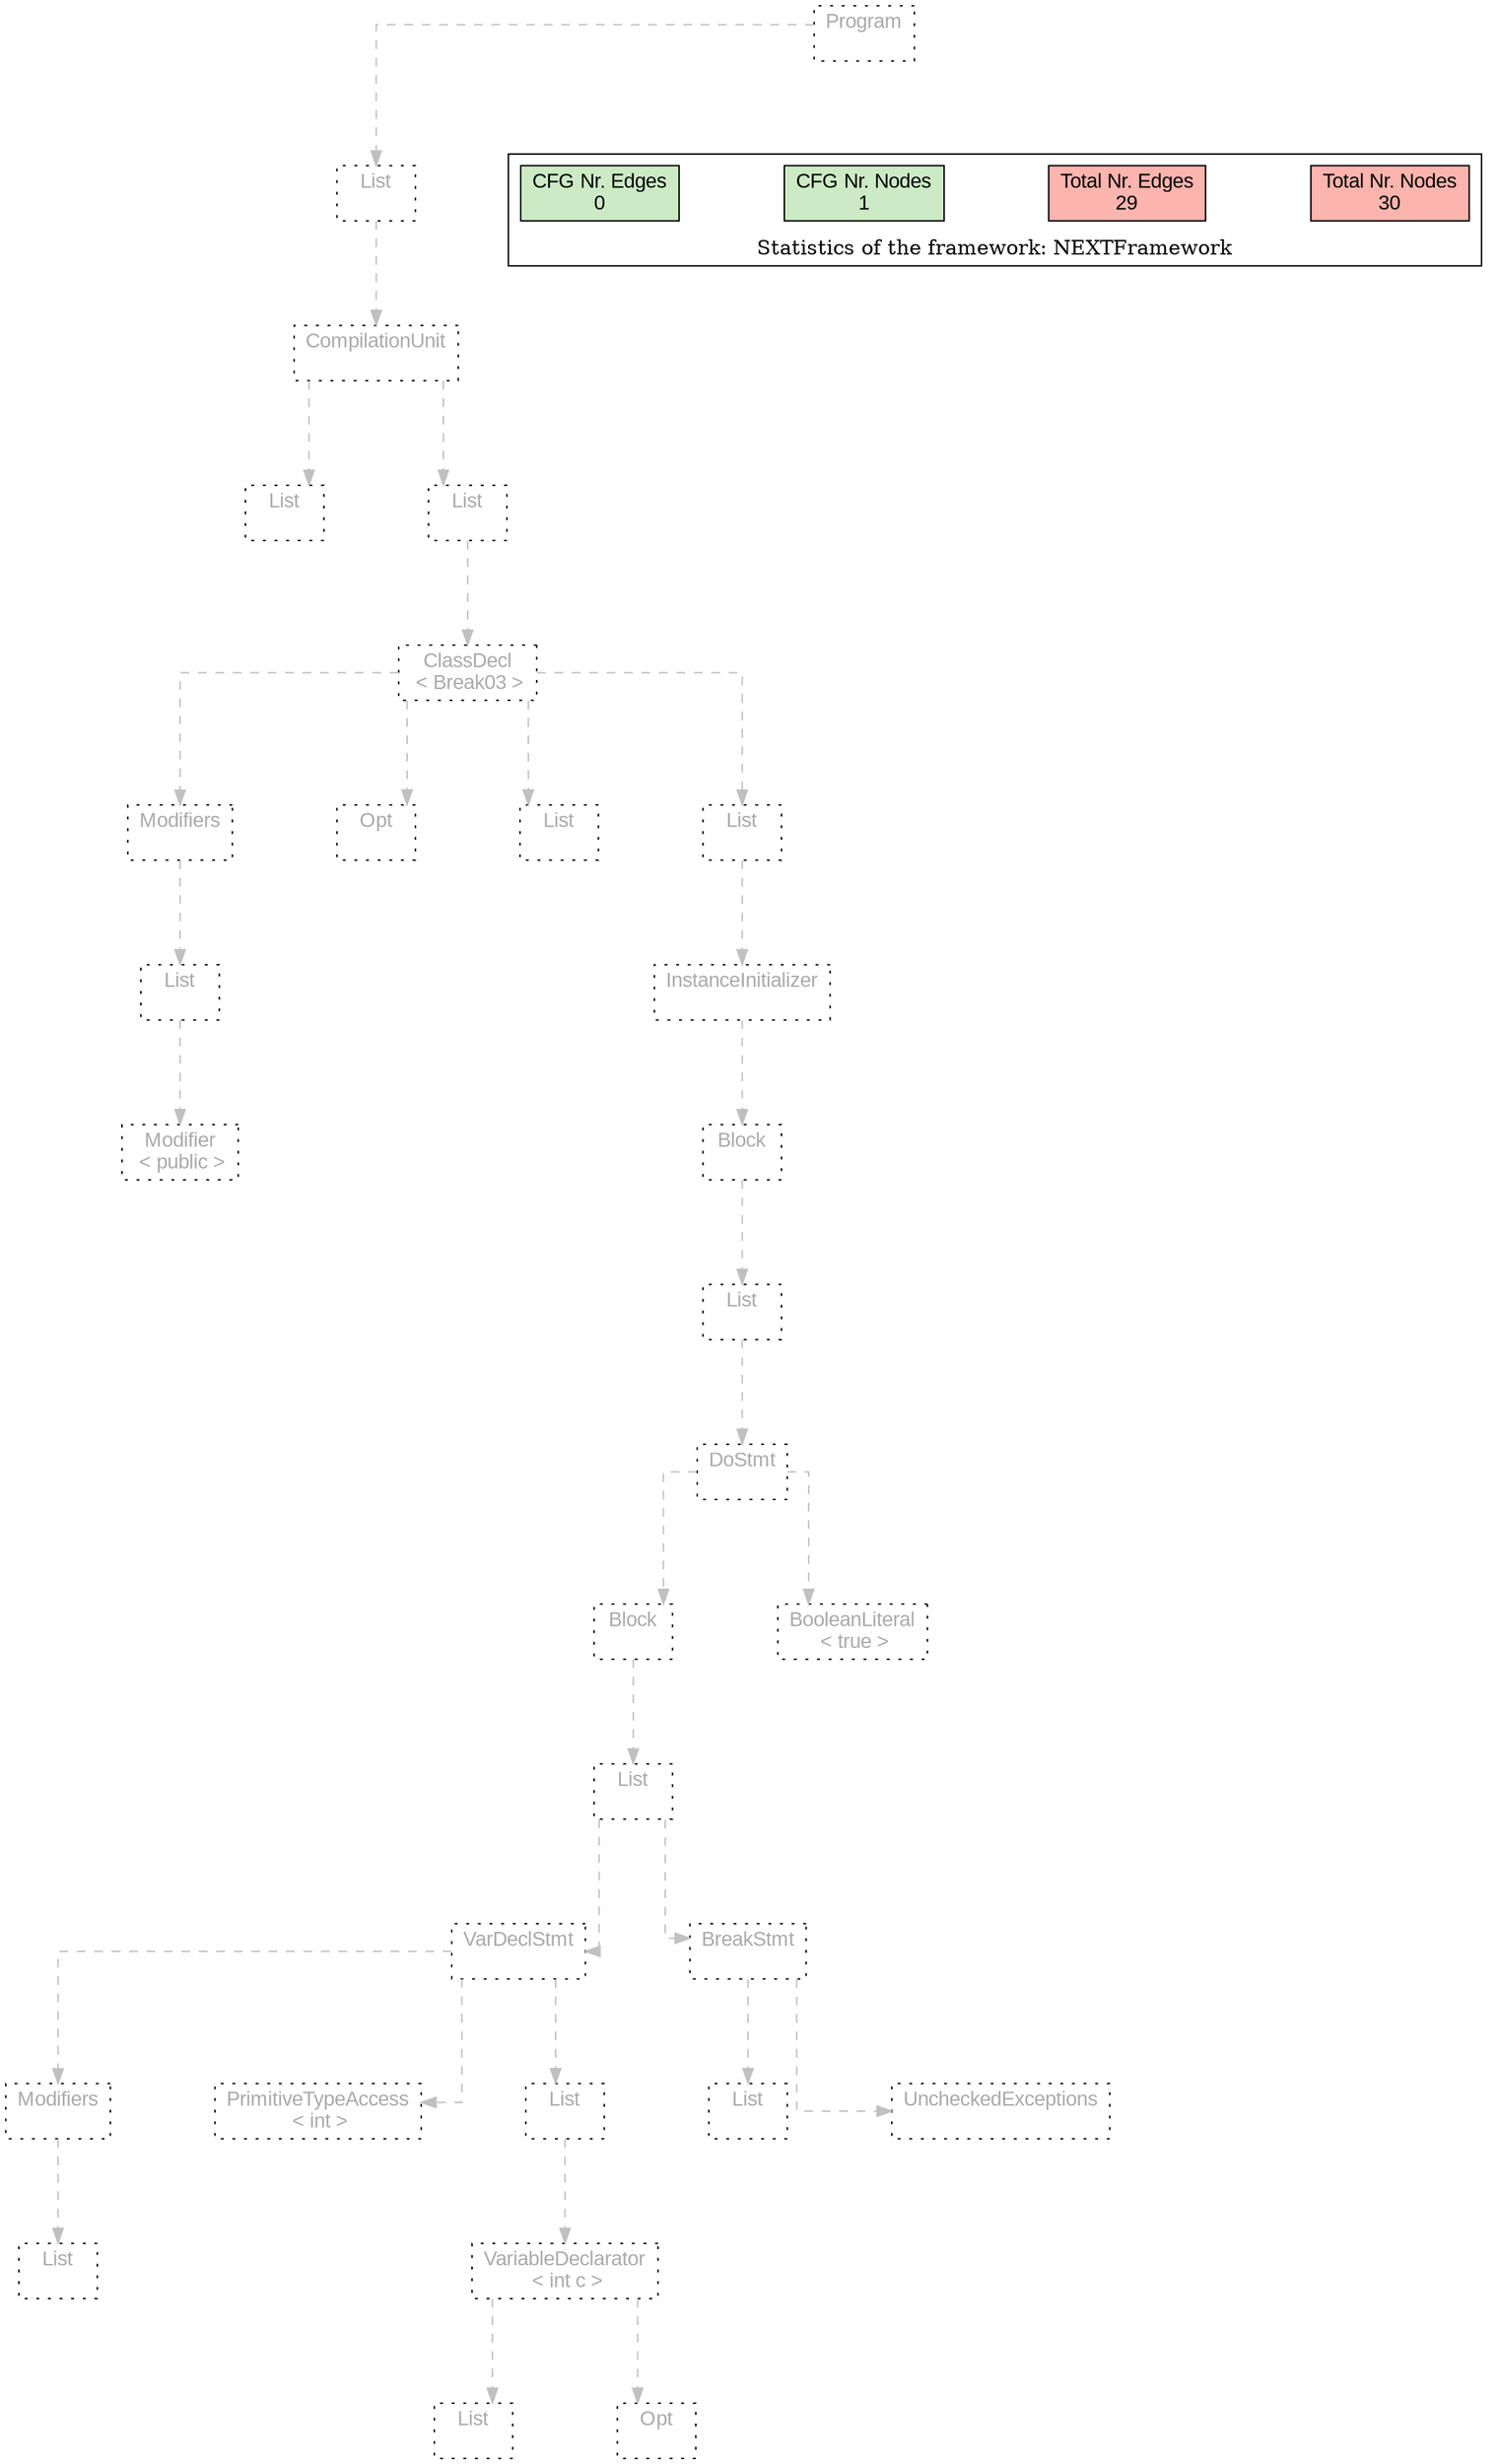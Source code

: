 digraph G {
graph [splines=ortho, nodesep="1", ranksep="1"]
node [shape=rect, fontname=Arial];
{ rank = same; "Program[0]"}
{ rank = same; "List[1]"}
{ rank = same; "CompilationUnit[2]"}
{ rank = same; "List[3]"; "List[4]"}
{ rank = same; "ClassDecl[5]"}
{ rank = same; "Modifiers[6]"; "Opt[9]"; "List[10]"; "List[11]"}
{ rank = same; "List[7]"; "InstanceInitializer[12]"}
{ rank = same; "Modifier[8]"; "Block[13]"}
{ rank = same; "List[14]"}
{ rank = same; "DoStmt[15]"}
{ rank = same; "Block[16]"; "BooleanLiteral[29]"}
{ rank = same; "List[17]"}
{ rank = same; "VarDeclStmt[18]"; "BreakStmt[26]"}
{ rank = same; "Modifiers[19]"; "PrimitiveTypeAccess[21]"; "List[22]"; "List[28]"; "UncheckedExceptions[27]"}
{ rank = same; "List[20]"; "VariableDeclarator[23]"}
{ rank = same; "List[24]"; "Opt[25]"}
"Program[0]" [label="Program\n ", style= dotted   fillcolor="#eeeeee" fontcolor="#aaaaaa"  ]
"List[1]" [label="List\n ", style= dotted   fillcolor="#eeeeee" fontcolor="#aaaaaa"  ]
"CompilationUnit[2]" [label="CompilationUnit\n ", style= dotted   fillcolor="#eeeeee" fontcolor="#aaaaaa"  ]
"List[3]" [label="List\n ", style= dotted   fillcolor="#eeeeee" fontcolor="#aaaaaa"  ]
"List[4]" [label="List\n ", style= dotted   fillcolor="#eeeeee" fontcolor="#aaaaaa"  ]
"ClassDecl[5]" [label="ClassDecl\n < Break03 >", style= dotted   fillcolor="#eeeeee" fontcolor="#aaaaaa"  ]
"Modifiers[6]" [label="Modifiers\n ", style= dotted   fillcolor="#eeeeee" fontcolor="#aaaaaa"  ]
"List[7]" [label="List\n ", style= dotted   fillcolor="#eeeeee" fontcolor="#aaaaaa"  ]
"Modifier[8]" [label="Modifier\n < public >", style= dotted   fillcolor="#eeeeee" fontcolor="#aaaaaa"  ]
"Opt[9]" [label="Opt\n ", style= dotted   fillcolor="#eeeeee" fontcolor="#aaaaaa"  ]
"List[10]" [label="List\n ", style= dotted   fillcolor="#eeeeee" fontcolor="#aaaaaa"  ]
"List[11]" [label="List\n ", style= dotted   fillcolor="#eeeeee" fontcolor="#aaaaaa"  ]
"InstanceInitializer[12]" [label="InstanceInitializer\n ", style= dotted   fillcolor="#eeeeee" fontcolor="#aaaaaa"  ]
"Block[13]" [label="Block\n ", style= dotted   fillcolor="#eeeeee" fontcolor="#aaaaaa"  ]
"List[14]" [label="List\n ", style= dotted   fillcolor="#eeeeee" fontcolor="#aaaaaa"  ]
"DoStmt[15]" [label="DoStmt\n ", style= dotted   fillcolor="#eeeeee" fontcolor="#aaaaaa"  ]
"Block[16]" [label="Block\n ", style= dotted   fillcolor="#eeeeee" fontcolor="#aaaaaa"  ]
"List[17]" [label="List\n ", style= dotted   fillcolor="#eeeeee" fontcolor="#aaaaaa"  ]
"VarDeclStmt[18]" [label="VarDeclStmt\n ", style= dotted   fillcolor="#eeeeee" fontcolor="#aaaaaa"  ]
"Modifiers[19]" [label="Modifiers\n ", style= dotted   fillcolor="#eeeeee" fontcolor="#aaaaaa"  ]
"List[20]" [label="List\n ", style= dotted   fillcolor="#eeeeee" fontcolor="#aaaaaa"  ]
"PrimitiveTypeAccess[21]" [label="PrimitiveTypeAccess\n < int >", style= dotted   fillcolor="#eeeeee" fontcolor="#aaaaaa"  ]
"List[22]" [label="List\n ", style= dotted   fillcolor="#eeeeee" fontcolor="#aaaaaa"  ]
"VariableDeclarator[23]" [label="VariableDeclarator\n < int c >", style= dotted   fillcolor="#eeeeee" fontcolor="#aaaaaa"  ]
"List[24]" [label="List\n ", style= dotted   fillcolor="#eeeeee" fontcolor="#aaaaaa"  ]
"Opt[25]" [label="Opt\n ", style= dotted   fillcolor="#eeeeee" fontcolor="#aaaaaa"  ]
"BreakStmt[26]" [label="BreakStmt\n ", style= dotted   fillcolor="#eeeeee" fontcolor="#aaaaaa"  ]
"List[28]" [label="List\n ", style= dotted   fillcolor="#eeeeee" fontcolor="#aaaaaa"  ]
"UncheckedExceptions[27]" [label="UncheckedExceptions\n ", style= dotted   fillcolor="#eeeeee" fontcolor="#aaaaaa"  ]
"BooleanLiteral[29]" [label="BooleanLiteral\n < true >", style= dotted   fillcolor="#eeeeee" fontcolor="#aaaaaa"  ]
"CompilationUnit[2]" -> "List[3]" [style=dashed, color=gray]
"List[7]" -> "Modifier[8]" [style=dashed, color=gray]
"Modifiers[6]" -> "List[7]" [style=dashed, color=gray]
"ClassDecl[5]" -> "Modifiers[6]" [style=dashed, color=gray]
"ClassDecl[5]" -> "Opt[9]" [style=dashed, color=gray]
"ClassDecl[5]" -> "List[10]" [style=dashed, color=gray]
"Modifiers[19]" -> "List[20]" [style=dashed, color=gray]
"VarDeclStmt[18]" -> "Modifiers[19]" [style=dashed, color=gray]
"VarDeclStmt[18]" -> "PrimitiveTypeAccess[21]" [style=dashed, color=gray]
"VariableDeclarator[23]" -> "List[24]" [style=dashed, color=gray]
"VariableDeclarator[23]" -> "Opt[25]" [style=dashed, color=gray]
"List[22]" -> "VariableDeclarator[23]" [style=dashed, color=gray]
"VarDeclStmt[18]" -> "List[22]" [style=dashed, color=gray]
"List[17]" -> "VarDeclStmt[18]" [style=dashed, color=gray]
"BreakStmt[26]" -> "List[28]" [style=dashed, color=gray]
"BreakStmt[26]" -> "UncheckedExceptions[27]" [style=dashed, color=gray]
"List[17]" -> "BreakStmt[26]" [style=dashed, color=gray]
"Block[16]" -> "List[17]" [style=dashed, color=gray]
"DoStmt[15]" -> "Block[16]" [style=dashed, color=gray]
"DoStmt[15]" -> "BooleanLiteral[29]" [style=dashed, color=gray]
"List[14]" -> "DoStmt[15]" [style=dashed, color=gray]
"Block[13]" -> "List[14]" [style=dashed, color=gray]
"InstanceInitializer[12]" -> "Block[13]" [style=dashed, color=gray]
"List[11]" -> "InstanceInitializer[12]" [style=dashed, color=gray]
"ClassDecl[5]" -> "List[11]" [style=dashed, color=gray]
"List[4]" -> "ClassDecl[5]" [style=dashed, color=gray]
"CompilationUnit[2]" -> "List[4]" [style=dashed, color=gray]
"List[1]" -> "CompilationUnit[2]" [style=dashed, color=gray]
"Program[0]" -> "List[1]" [style=dashed, color=gray]
"List[3]" -> "List[4]" [style=invis]
"Modifiers[6]" -> "Opt[9]" -> "List[10]" -> "List[11]" [style=invis]
"Block[16]" -> "BooleanLiteral[29]" [style=invis]
"VarDeclStmt[18]" -> "BreakStmt[26]" [style=invis]
"Modifiers[19]" -> "PrimitiveTypeAccess[21]" -> "List[22]" [style=invis]
"List[24]" -> "Opt[25]" [style=invis]

subgraph cluster_legend {
{node [style=filled, fillcolor=1, colorscheme="pastel13"]
Nodes [label="Total Nr. Nodes
30", fillcolor=1]
Edges [label="Total Nr. Edges
29", fillcolor=1]
NodesCFG [label="CFG Nr. Nodes
1", fillcolor=3]
EdgesCFG [label="CFG Nr. Edges
0", fillcolor=3]
Nodes-> "Program[0]" -> NodesCFG  [style="invis"]
Edges -> "Program[0]" ->EdgesCFG [style="invis"]}
label = "Statistics of the framework: NEXTFramework"
style="solid"
ranksep=0.05
nodesep=0.01
labelloc = b
len=2
}}
